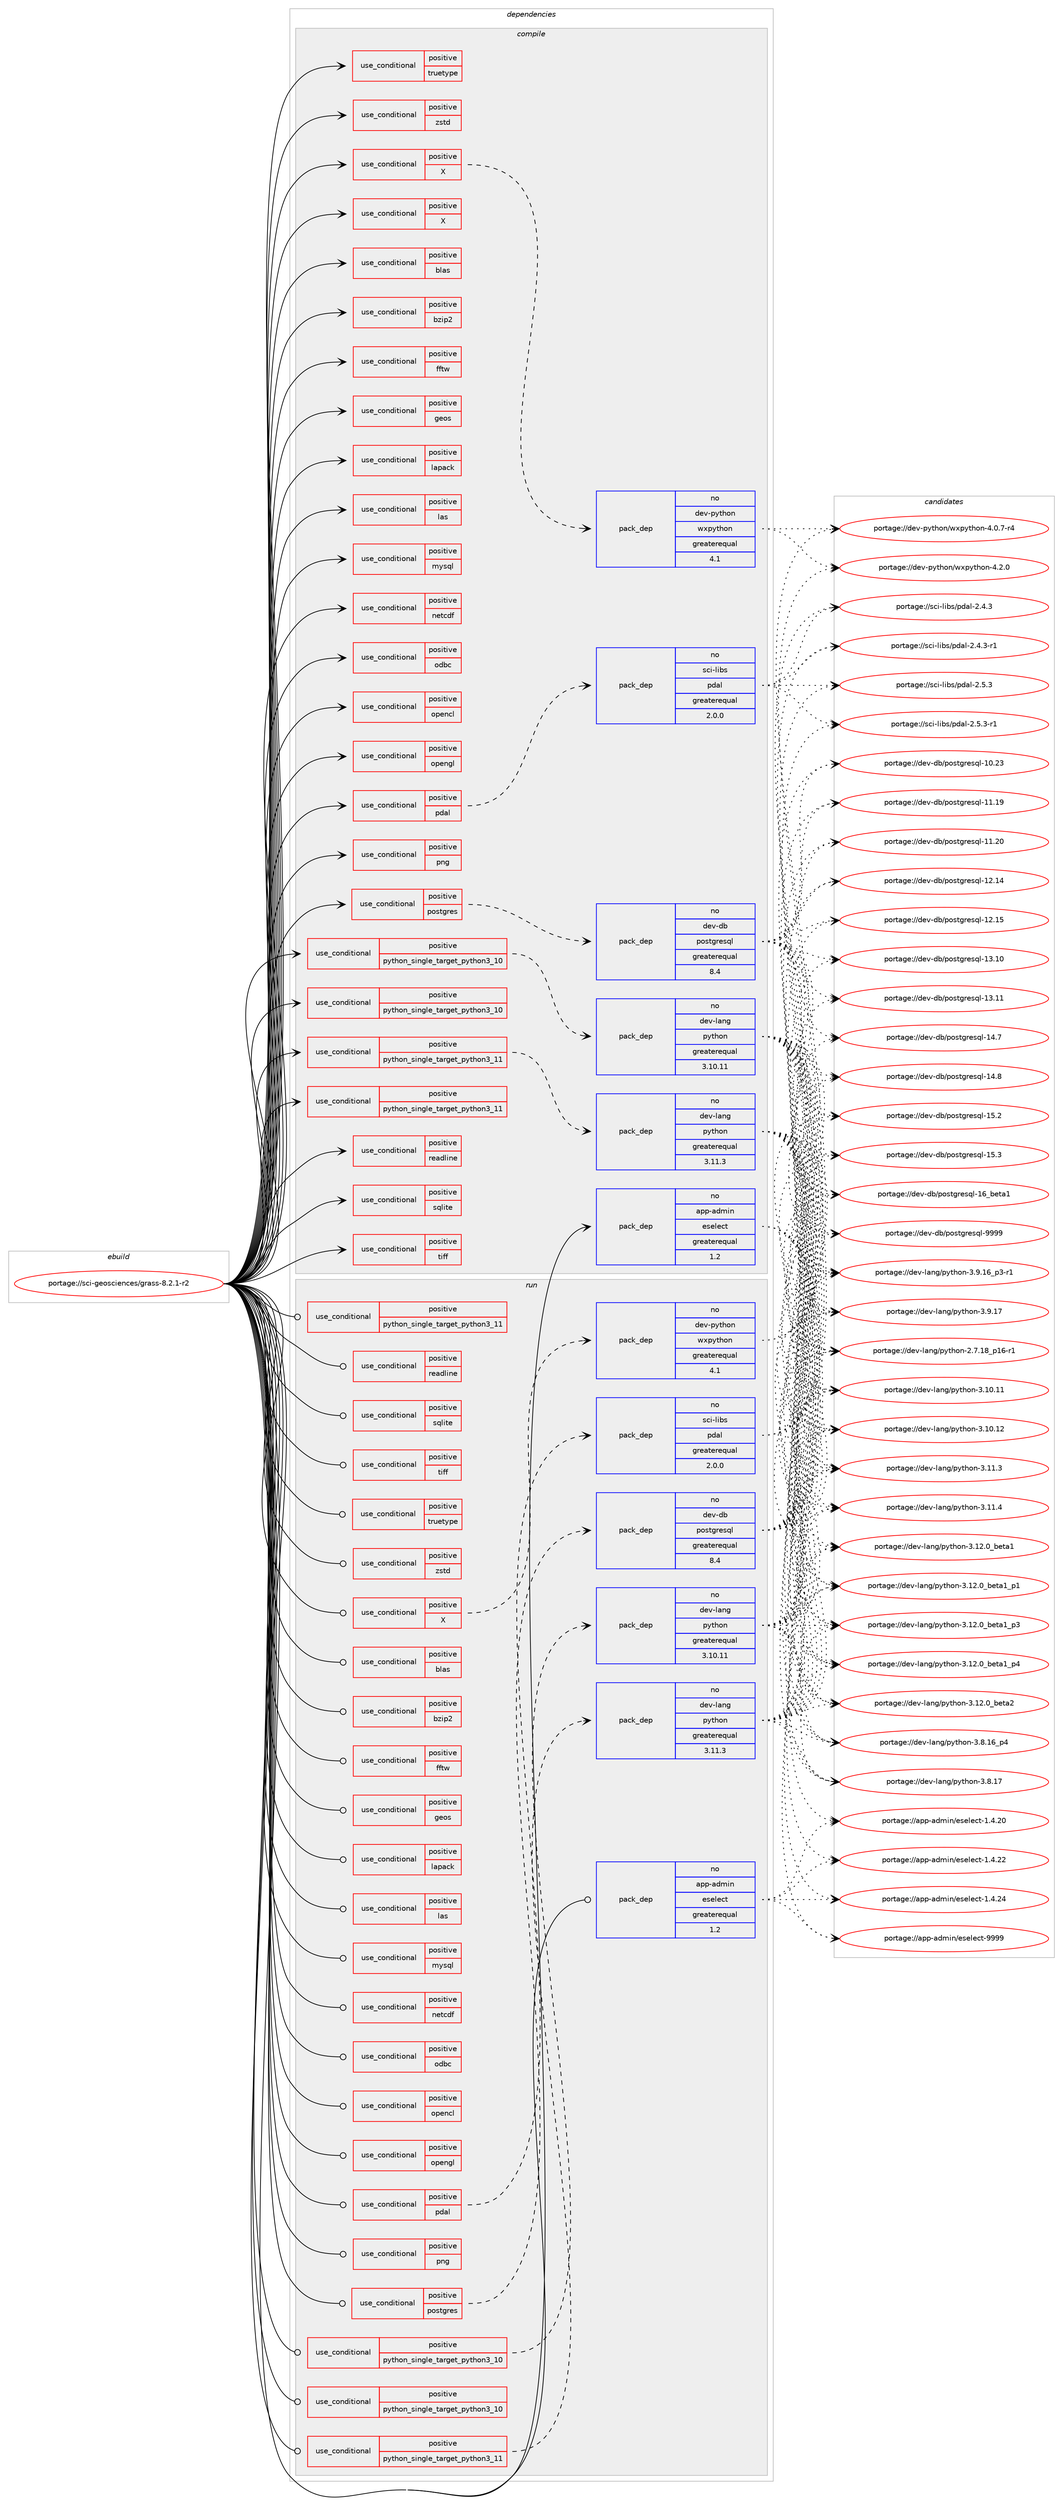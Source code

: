 digraph prolog {

# *************
# Graph options
# *************

newrank=true;
concentrate=true;
compound=true;
graph [rankdir=LR,fontname=Helvetica,fontsize=10,ranksep=1.5];#, ranksep=2.5, nodesep=0.2];
edge  [arrowhead=vee];
node  [fontname=Helvetica,fontsize=10];

# **********
# The ebuild
# **********

subgraph cluster_leftcol {
color=gray;
label=<<i>ebuild</i>>;
id [label="portage://sci-geosciences/grass-8.2.1-r2", color=red, width=4, href="../sci-geosciences/grass-8.2.1-r2.svg"];
}

# ****************
# The dependencies
# ****************

subgraph cluster_midcol {
color=gray;
label=<<i>dependencies</i>>;
subgraph cluster_compile {
fillcolor="#eeeeee";
style=filled;
label=<<i>compile</i>>;
subgraph cond590 {
dependency1123 [label=<<TABLE BORDER="0" CELLBORDER="1" CELLSPACING="0" CELLPADDING="4"><TR><TD ROWSPAN="3" CELLPADDING="10">use_conditional</TD></TR><TR><TD>positive</TD></TR><TR><TD>X</TD></TR></TABLE>>, shape=none, color=red];
subgraph pack514 {
dependency1124 [label=<<TABLE BORDER="0" CELLBORDER="1" CELLSPACING="0" CELLPADDING="4" WIDTH="220"><TR><TD ROWSPAN="6" CELLPADDING="30">pack_dep</TD></TR><TR><TD WIDTH="110">no</TD></TR><TR><TD>dev-python</TD></TR><TR><TD>wxpython</TD></TR><TR><TD>greaterequal</TD></TR><TR><TD>4.1</TD></TR></TABLE>>, shape=none, color=blue];
}
dependency1123:e -> dependency1124:w [weight=20,style="dashed",arrowhead="vee"];
# *** BEGIN UNKNOWN DEPENDENCY TYPE (TODO) ***
# dependency1123 -> package_dependency(portage://sci-geosciences/grass-8.2.1-r2,install,no,x11-libs,cairo,none,[,,],[],[use(enable(X),none)])
# *** END UNKNOWN DEPENDENCY TYPE (TODO) ***

# *** BEGIN UNKNOWN DEPENDENCY TYPE (TODO) ***
# dependency1123 -> package_dependency(portage://sci-geosciences/grass-8.2.1-r2,install,no,x11-libs,libICE,none,[,,],[],[])
# *** END UNKNOWN DEPENDENCY TYPE (TODO) ***

# *** BEGIN UNKNOWN DEPENDENCY TYPE (TODO) ***
# dependency1123 -> package_dependency(portage://sci-geosciences/grass-8.2.1-r2,install,no,x11-libs,libSM,none,[,,],[],[])
# *** END UNKNOWN DEPENDENCY TYPE (TODO) ***

# *** BEGIN UNKNOWN DEPENDENCY TYPE (TODO) ***
# dependency1123 -> package_dependency(portage://sci-geosciences/grass-8.2.1-r2,install,no,x11-libs,libX11,none,[,,],[],[])
# *** END UNKNOWN DEPENDENCY TYPE (TODO) ***

# *** BEGIN UNKNOWN DEPENDENCY TYPE (TODO) ***
# dependency1123 -> package_dependency(portage://sci-geosciences/grass-8.2.1-r2,install,no,x11-libs,libXext,none,[,,],[],[])
# *** END UNKNOWN DEPENDENCY TYPE (TODO) ***

# *** BEGIN UNKNOWN DEPENDENCY TYPE (TODO) ***
# dependency1123 -> package_dependency(portage://sci-geosciences/grass-8.2.1-r2,install,no,x11-libs,libXt,none,[,,],[],[])
# *** END UNKNOWN DEPENDENCY TYPE (TODO) ***

}
id:e -> dependency1123:w [weight=20,style="solid",arrowhead="vee"];
subgraph cond591 {
dependency1125 [label=<<TABLE BORDER="0" CELLBORDER="1" CELLSPACING="0" CELLPADDING="4"><TR><TD ROWSPAN="3" CELLPADDING="10">use_conditional</TD></TR><TR><TD>positive</TD></TR><TR><TD>X</TD></TR></TABLE>>, shape=none, color=red];
# *** BEGIN UNKNOWN DEPENDENCY TYPE (TODO) ***
# dependency1125 -> package_dependency(portage://sci-geosciences/grass-8.2.1-r2,install,no,x11-base,xorg-proto,none,[,,],[],[])
# *** END UNKNOWN DEPENDENCY TYPE (TODO) ***

}
id:e -> dependency1125:w [weight=20,style="solid",arrowhead="vee"];
subgraph cond592 {
dependency1126 [label=<<TABLE BORDER="0" CELLBORDER="1" CELLSPACING="0" CELLPADDING="4"><TR><TD ROWSPAN="3" CELLPADDING="10">use_conditional</TD></TR><TR><TD>positive</TD></TR><TR><TD>blas</TD></TR></TABLE>>, shape=none, color=red];
# *** BEGIN UNKNOWN DEPENDENCY TYPE (TODO) ***
# dependency1126 -> package_dependency(portage://sci-geosciences/grass-8.2.1-r2,install,no,virtual,cblas,none,[,,],[],[use(enable(eselect-ldso),positive)])
# *** END UNKNOWN DEPENDENCY TYPE (TODO) ***

# *** BEGIN UNKNOWN DEPENDENCY TYPE (TODO) ***
# dependency1126 -> package_dependency(portage://sci-geosciences/grass-8.2.1-r2,install,no,virtual,blas,none,[,,],[],[use(enable(eselect-ldso),positive)])
# *** END UNKNOWN DEPENDENCY TYPE (TODO) ***

}
id:e -> dependency1126:w [weight=20,style="solid",arrowhead="vee"];
subgraph cond593 {
dependency1127 [label=<<TABLE BORDER="0" CELLBORDER="1" CELLSPACING="0" CELLPADDING="4"><TR><TD ROWSPAN="3" CELLPADDING="10">use_conditional</TD></TR><TR><TD>positive</TD></TR><TR><TD>bzip2</TD></TR></TABLE>>, shape=none, color=red];
# *** BEGIN UNKNOWN DEPENDENCY TYPE (TODO) ***
# dependency1127 -> package_dependency(portage://sci-geosciences/grass-8.2.1-r2,install,no,app-arch,bzip2,none,[,,],any_same_slot,[])
# *** END UNKNOWN DEPENDENCY TYPE (TODO) ***

}
id:e -> dependency1127:w [weight=20,style="solid",arrowhead="vee"];
subgraph cond594 {
dependency1128 [label=<<TABLE BORDER="0" CELLBORDER="1" CELLSPACING="0" CELLPADDING="4"><TR><TD ROWSPAN="3" CELLPADDING="10">use_conditional</TD></TR><TR><TD>positive</TD></TR><TR><TD>fftw</TD></TR></TABLE>>, shape=none, color=red];
# *** BEGIN UNKNOWN DEPENDENCY TYPE (TODO) ***
# dependency1128 -> package_dependency(portage://sci-geosciences/grass-8.2.1-r2,install,no,sci-libs,fftw,none,[,,],[slot(3.0),equal],[])
# *** END UNKNOWN DEPENDENCY TYPE (TODO) ***

}
id:e -> dependency1128:w [weight=20,style="solid",arrowhead="vee"];
subgraph cond595 {
dependency1129 [label=<<TABLE BORDER="0" CELLBORDER="1" CELLSPACING="0" CELLPADDING="4"><TR><TD ROWSPAN="3" CELLPADDING="10">use_conditional</TD></TR><TR><TD>positive</TD></TR><TR><TD>geos</TD></TR></TABLE>>, shape=none, color=red];
# *** BEGIN UNKNOWN DEPENDENCY TYPE (TODO) ***
# dependency1129 -> package_dependency(portage://sci-geosciences/grass-8.2.1-r2,install,no,sci-libs,geos,none,[,,],any_same_slot,[])
# *** END UNKNOWN DEPENDENCY TYPE (TODO) ***

}
id:e -> dependency1129:w [weight=20,style="solid",arrowhead="vee"];
subgraph cond596 {
dependency1130 [label=<<TABLE BORDER="0" CELLBORDER="1" CELLSPACING="0" CELLPADDING="4"><TR><TD ROWSPAN="3" CELLPADDING="10">use_conditional</TD></TR><TR><TD>positive</TD></TR><TR><TD>lapack</TD></TR></TABLE>>, shape=none, color=red];
# *** BEGIN UNKNOWN DEPENDENCY TYPE (TODO) ***
# dependency1130 -> package_dependency(portage://sci-geosciences/grass-8.2.1-r2,install,no,virtual,lapack,none,[,,],[],[use(enable(eselect-ldso),positive)])
# *** END UNKNOWN DEPENDENCY TYPE (TODO) ***

}
id:e -> dependency1130:w [weight=20,style="solid",arrowhead="vee"];
subgraph cond597 {
dependency1131 [label=<<TABLE BORDER="0" CELLBORDER="1" CELLSPACING="0" CELLPADDING="4"><TR><TD ROWSPAN="3" CELLPADDING="10">use_conditional</TD></TR><TR><TD>positive</TD></TR><TR><TD>las</TD></TR></TABLE>>, shape=none, color=red];
# *** BEGIN UNKNOWN DEPENDENCY TYPE (TODO) ***
# dependency1131 -> package_dependency(portage://sci-geosciences/grass-8.2.1-r2,install,no,sci-geosciences,liblas,none,[,,],[],[])
# *** END UNKNOWN DEPENDENCY TYPE (TODO) ***

}
id:e -> dependency1131:w [weight=20,style="solid",arrowhead="vee"];
subgraph cond598 {
dependency1132 [label=<<TABLE BORDER="0" CELLBORDER="1" CELLSPACING="0" CELLPADDING="4"><TR><TD ROWSPAN="3" CELLPADDING="10">use_conditional</TD></TR><TR><TD>positive</TD></TR><TR><TD>mysql</TD></TR></TABLE>>, shape=none, color=red];
# *** BEGIN UNKNOWN DEPENDENCY TYPE (TODO) ***
# dependency1132 -> package_dependency(portage://sci-geosciences/grass-8.2.1-r2,install,no,dev-db,mysql-connector-c,none,[,,],any_same_slot,[])
# *** END UNKNOWN DEPENDENCY TYPE (TODO) ***

}
id:e -> dependency1132:w [weight=20,style="solid",arrowhead="vee"];
subgraph cond599 {
dependency1133 [label=<<TABLE BORDER="0" CELLBORDER="1" CELLSPACING="0" CELLPADDING="4"><TR><TD ROWSPAN="3" CELLPADDING="10">use_conditional</TD></TR><TR><TD>positive</TD></TR><TR><TD>netcdf</TD></TR></TABLE>>, shape=none, color=red];
# *** BEGIN UNKNOWN DEPENDENCY TYPE (TODO) ***
# dependency1133 -> package_dependency(portage://sci-geosciences/grass-8.2.1-r2,install,no,sci-libs,netcdf,none,[,,],any_same_slot,[])
# *** END UNKNOWN DEPENDENCY TYPE (TODO) ***

}
id:e -> dependency1133:w [weight=20,style="solid",arrowhead="vee"];
subgraph cond600 {
dependency1134 [label=<<TABLE BORDER="0" CELLBORDER="1" CELLSPACING="0" CELLPADDING="4"><TR><TD ROWSPAN="3" CELLPADDING="10">use_conditional</TD></TR><TR><TD>positive</TD></TR><TR><TD>odbc</TD></TR></TABLE>>, shape=none, color=red];
# *** BEGIN UNKNOWN DEPENDENCY TYPE (TODO) ***
# dependency1134 -> package_dependency(portage://sci-geosciences/grass-8.2.1-r2,install,no,dev-db,unixODBC,none,[,,],[],[])
# *** END UNKNOWN DEPENDENCY TYPE (TODO) ***

}
id:e -> dependency1134:w [weight=20,style="solid",arrowhead="vee"];
subgraph cond601 {
dependency1135 [label=<<TABLE BORDER="0" CELLBORDER="1" CELLSPACING="0" CELLPADDING="4"><TR><TD ROWSPAN="3" CELLPADDING="10">use_conditional</TD></TR><TR><TD>positive</TD></TR><TR><TD>opencl</TD></TR></TABLE>>, shape=none, color=red];
# *** BEGIN UNKNOWN DEPENDENCY TYPE (TODO) ***
# dependency1135 -> package_dependency(portage://sci-geosciences/grass-8.2.1-r2,install,no,virtual,opencl,none,[,,],[],[])
# *** END UNKNOWN DEPENDENCY TYPE (TODO) ***

}
id:e -> dependency1135:w [weight=20,style="solid",arrowhead="vee"];
subgraph cond602 {
dependency1136 [label=<<TABLE BORDER="0" CELLBORDER="1" CELLSPACING="0" CELLPADDING="4"><TR><TD ROWSPAN="3" CELLPADDING="10">use_conditional</TD></TR><TR><TD>positive</TD></TR><TR><TD>opengl</TD></TR></TABLE>>, shape=none, color=red];
# *** BEGIN UNKNOWN DEPENDENCY TYPE (TODO) ***
# dependency1136 -> package_dependency(portage://sci-geosciences/grass-8.2.1-r2,install,no,virtual,opengl,none,[,,],[],[])
# *** END UNKNOWN DEPENDENCY TYPE (TODO) ***

}
id:e -> dependency1136:w [weight=20,style="solid",arrowhead="vee"];
subgraph cond603 {
dependency1137 [label=<<TABLE BORDER="0" CELLBORDER="1" CELLSPACING="0" CELLPADDING="4"><TR><TD ROWSPAN="3" CELLPADDING="10">use_conditional</TD></TR><TR><TD>positive</TD></TR><TR><TD>pdal</TD></TR></TABLE>>, shape=none, color=red];
subgraph pack515 {
dependency1138 [label=<<TABLE BORDER="0" CELLBORDER="1" CELLSPACING="0" CELLPADDING="4" WIDTH="220"><TR><TD ROWSPAN="6" CELLPADDING="30">pack_dep</TD></TR><TR><TD WIDTH="110">no</TD></TR><TR><TD>sci-libs</TD></TR><TR><TD>pdal</TD></TR><TR><TD>greaterequal</TD></TR><TR><TD>2.0.0</TD></TR></TABLE>>, shape=none, color=blue];
}
dependency1137:e -> dependency1138:w [weight=20,style="dashed",arrowhead="vee"];
}
id:e -> dependency1137:w [weight=20,style="solid",arrowhead="vee"];
subgraph cond604 {
dependency1139 [label=<<TABLE BORDER="0" CELLBORDER="1" CELLSPACING="0" CELLPADDING="4"><TR><TD ROWSPAN="3" CELLPADDING="10">use_conditional</TD></TR><TR><TD>positive</TD></TR><TR><TD>png</TD></TR></TABLE>>, shape=none, color=red];
# *** BEGIN UNKNOWN DEPENDENCY TYPE (TODO) ***
# dependency1139 -> package_dependency(portage://sci-geosciences/grass-8.2.1-r2,install,no,media-libs,libpng,none,[,,],any_same_slot,[])
# *** END UNKNOWN DEPENDENCY TYPE (TODO) ***

}
id:e -> dependency1139:w [weight=20,style="solid",arrowhead="vee"];
subgraph cond605 {
dependency1140 [label=<<TABLE BORDER="0" CELLBORDER="1" CELLSPACING="0" CELLPADDING="4"><TR><TD ROWSPAN="3" CELLPADDING="10">use_conditional</TD></TR><TR><TD>positive</TD></TR><TR><TD>postgres</TD></TR></TABLE>>, shape=none, color=red];
subgraph pack516 {
dependency1141 [label=<<TABLE BORDER="0" CELLBORDER="1" CELLSPACING="0" CELLPADDING="4" WIDTH="220"><TR><TD ROWSPAN="6" CELLPADDING="30">pack_dep</TD></TR><TR><TD WIDTH="110">no</TD></TR><TR><TD>dev-db</TD></TR><TR><TD>postgresql</TD></TR><TR><TD>greaterequal</TD></TR><TR><TD>8.4</TD></TR></TABLE>>, shape=none, color=blue];
}
dependency1140:e -> dependency1141:w [weight=20,style="dashed",arrowhead="vee"];
}
id:e -> dependency1140:w [weight=20,style="solid",arrowhead="vee"];
subgraph cond606 {
dependency1142 [label=<<TABLE BORDER="0" CELLBORDER="1" CELLSPACING="0" CELLPADDING="4"><TR><TD ROWSPAN="3" CELLPADDING="10">use_conditional</TD></TR><TR><TD>positive</TD></TR><TR><TD>python_single_target_python3_10</TD></TR></TABLE>>, shape=none, color=red];
subgraph pack517 {
dependency1143 [label=<<TABLE BORDER="0" CELLBORDER="1" CELLSPACING="0" CELLPADDING="4" WIDTH="220"><TR><TD ROWSPAN="6" CELLPADDING="30">pack_dep</TD></TR><TR><TD WIDTH="110">no</TD></TR><TR><TD>dev-lang</TD></TR><TR><TD>python</TD></TR><TR><TD>greaterequal</TD></TR><TR><TD>3.10.11</TD></TR></TABLE>>, shape=none, color=blue];
}
dependency1142:e -> dependency1143:w [weight=20,style="dashed",arrowhead="vee"];
}
id:e -> dependency1142:w [weight=20,style="solid",arrowhead="vee"];
subgraph cond607 {
dependency1144 [label=<<TABLE BORDER="0" CELLBORDER="1" CELLSPACING="0" CELLPADDING="4"><TR><TD ROWSPAN="3" CELLPADDING="10">use_conditional</TD></TR><TR><TD>positive</TD></TR><TR><TD>python_single_target_python3_10</TD></TR></TABLE>>, shape=none, color=red];
# *** BEGIN UNKNOWN DEPENDENCY TYPE (TODO) ***
# dependency1144 -> package_dependency(portage://sci-geosciences/grass-8.2.1-r2,install,no,dev-python,numpy,none,[,,],[],[use(enable(python_targets_python3_10),negative)])
# *** END UNKNOWN DEPENDENCY TYPE (TODO) ***

# *** BEGIN UNKNOWN DEPENDENCY TYPE (TODO) ***
# dependency1144 -> package_dependency(portage://sci-geosciences/grass-8.2.1-r2,install,no,dev-python,six,none,[,,],[],[use(enable(python_targets_python3_10),negative)])
# *** END UNKNOWN DEPENDENCY TYPE (TODO) ***

}
id:e -> dependency1144:w [weight=20,style="solid",arrowhead="vee"];
subgraph cond608 {
dependency1145 [label=<<TABLE BORDER="0" CELLBORDER="1" CELLSPACING="0" CELLPADDING="4"><TR><TD ROWSPAN="3" CELLPADDING="10">use_conditional</TD></TR><TR><TD>positive</TD></TR><TR><TD>python_single_target_python3_11</TD></TR></TABLE>>, shape=none, color=red];
subgraph pack518 {
dependency1146 [label=<<TABLE BORDER="0" CELLBORDER="1" CELLSPACING="0" CELLPADDING="4" WIDTH="220"><TR><TD ROWSPAN="6" CELLPADDING="30">pack_dep</TD></TR><TR><TD WIDTH="110">no</TD></TR><TR><TD>dev-lang</TD></TR><TR><TD>python</TD></TR><TR><TD>greaterequal</TD></TR><TR><TD>3.11.3</TD></TR></TABLE>>, shape=none, color=blue];
}
dependency1145:e -> dependency1146:w [weight=20,style="dashed",arrowhead="vee"];
}
id:e -> dependency1145:w [weight=20,style="solid",arrowhead="vee"];
subgraph cond609 {
dependency1147 [label=<<TABLE BORDER="0" CELLBORDER="1" CELLSPACING="0" CELLPADDING="4"><TR><TD ROWSPAN="3" CELLPADDING="10">use_conditional</TD></TR><TR><TD>positive</TD></TR><TR><TD>python_single_target_python3_11</TD></TR></TABLE>>, shape=none, color=red];
# *** BEGIN UNKNOWN DEPENDENCY TYPE (TODO) ***
# dependency1147 -> package_dependency(portage://sci-geosciences/grass-8.2.1-r2,install,no,dev-python,numpy,none,[,,],[],[use(enable(python_targets_python3_11),negative)])
# *** END UNKNOWN DEPENDENCY TYPE (TODO) ***

# *** BEGIN UNKNOWN DEPENDENCY TYPE (TODO) ***
# dependency1147 -> package_dependency(portage://sci-geosciences/grass-8.2.1-r2,install,no,dev-python,six,none,[,,],[],[use(enable(python_targets_python3_11),negative)])
# *** END UNKNOWN DEPENDENCY TYPE (TODO) ***

}
id:e -> dependency1147:w [weight=20,style="solid",arrowhead="vee"];
subgraph cond610 {
dependency1148 [label=<<TABLE BORDER="0" CELLBORDER="1" CELLSPACING="0" CELLPADDING="4"><TR><TD ROWSPAN="3" CELLPADDING="10">use_conditional</TD></TR><TR><TD>positive</TD></TR><TR><TD>readline</TD></TR></TABLE>>, shape=none, color=red];
# *** BEGIN UNKNOWN DEPENDENCY TYPE (TODO) ***
# dependency1148 -> package_dependency(portage://sci-geosciences/grass-8.2.1-r2,install,no,sys-libs,readline,none,[,,],any_same_slot,[])
# *** END UNKNOWN DEPENDENCY TYPE (TODO) ***

}
id:e -> dependency1148:w [weight=20,style="solid",arrowhead="vee"];
subgraph cond611 {
dependency1149 [label=<<TABLE BORDER="0" CELLBORDER="1" CELLSPACING="0" CELLPADDING="4"><TR><TD ROWSPAN="3" CELLPADDING="10">use_conditional</TD></TR><TR><TD>positive</TD></TR><TR><TD>sqlite</TD></TR></TABLE>>, shape=none, color=red];
# *** BEGIN UNKNOWN DEPENDENCY TYPE (TODO) ***
# dependency1149 -> package_dependency(portage://sci-geosciences/grass-8.2.1-r2,install,no,dev-db,sqlite,none,[,,],[slot(3)],[])
# *** END UNKNOWN DEPENDENCY TYPE (TODO) ***

}
id:e -> dependency1149:w [weight=20,style="solid",arrowhead="vee"];
subgraph cond612 {
dependency1150 [label=<<TABLE BORDER="0" CELLBORDER="1" CELLSPACING="0" CELLPADDING="4"><TR><TD ROWSPAN="3" CELLPADDING="10">use_conditional</TD></TR><TR><TD>positive</TD></TR><TR><TD>tiff</TD></TR></TABLE>>, shape=none, color=red];
# *** BEGIN UNKNOWN DEPENDENCY TYPE (TODO) ***
# dependency1150 -> package_dependency(portage://sci-geosciences/grass-8.2.1-r2,install,no,media-libs,tiff,none,[,,],any_same_slot,[])
# *** END UNKNOWN DEPENDENCY TYPE (TODO) ***

}
id:e -> dependency1150:w [weight=20,style="solid",arrowhead="vee"];
subgraph cond613 {
dependency1151 [label=<<TABLE BORDER="0" CELLBORDER="1" CELLSPACING="0" CELLPADDING="4"><TR><TD ROWSPAN="3" CELLPADDING="10">use_conditional</TD></TR><TR><TD>positive</TD></TR><TR><TD>truetype</TD></TR></TABLE>>, shape=none, color=red];
# *** BEGIN UNKNOWN DEPENDENCY TYPE (TODO) ***
# dependency1151 -> package_dependency(portage://sci-geosciences/grass-8.2.1-r2,install,no,media-libs,freetype,none,[,,],[slot(2)],[])
# *** END UNKNOWN DEPENDENCY TYPE (TODO) ***

}
id:e -> dependency1151:w [weight=20,style="solid",arrowhead="vee"];
subgraph cond614 {
dependency1152 [label=<<TABLE BORDER="0" CELLBORDER="1" CELLSPACING="0" CELLPADDING="4"><TR><TD ROWSPAN="3" CELLPADDING="10">use_conditional</TD></TR><TR><TD>positive</TD></TR><TR><TD>zstd</TD></TR></TABLE>>, shape=none, color=red];
# *** BEGIN UNKNOWN DEPENDENCY TYPE (TODO) ***
# dependency1152 -> package_dependency(portage://sci-geosciences/grass-8.2.1-r2,install,no,app-arch,zstd,none,[,,],any_same_slot,[])
# *** END UNKNOWN DEPENDENCY TYPE (TODO) ***

}
id:e -> dependency1152:w [weight=20,style="solid",arrowhead="vee"];
subgraph pack519 {
dependency1153 [label=<<TABLE BORDER="0" CELLBORDER="1" CELLSPACING="0" CELLPADDING="4" WIDTH="220"><TR><TD ROWSPAN="6" CELLPADDING="30">pack_dep</TD></TR><TR><TD WIDTH="110">no</TD></TR><TR><TD>app-admin</TD></TR><TR><TD>eselect</TD></TR><TR><TD>greaterequal</TD></TR><TR><TD>1.2</TD></TR></TABLE>>, shape=none, color=blue];
}
id:e -> dependency1153:w [weight=20,style="solid",arrowhead="vee"];
# *** BEGIN UNKNOWN DEPENDENCY TYPE (TODO) ***
# id -> package_dependency(portage://sci-geosciences/grass-8.2.1-r2,install,no,media-libs,glu,none,[,,],[],[])
# *** END UNKNOWN DEPENDENCY TYPE (TODO) ***

# *** BEGIN UNKNOWN DEPENDENCY TYPE (TODO) ***
# id -> package_dependency(portage://sci-geosciences/grass-8.2.1-r2,install,no,media-libs,libglvnd,none,[,,],[],[])
# *** END UNKNOWN DEPENDENCY TYPE (TODO) ***

# *** BEGIN UNKNOWN DEPENDENCY TYPE (TODO) ***
# id -> package_dependency(portage://sci-geosciences/grass-8.2.1-r2,install,no,sci-libs,gdal,none,[,,],any_same_slot,[])
# *** END UNKNOWN DEPENDENCY TYPE (TODO) ***

# *** BEGIN UNKNOWN DEPENDENCY TYPE (TODO) ***
# id -> package_dependency(portage://sci-geosciences/grass-8.2.1-r2,install,no,sci-libs,proj,none,[,,],any_same_slot,[])
# *** END UNKNOWN DEPENDENCY TYPE (TODO) ***

# *** BEGIN UNKNOWN DEPENDENCY TYPE (TODO) ***
# id -> package_dependency(portage://sci-geosciences/grass-8.2.1-r2,install,no,sys-libs,gdbm,none,[,,],any_same_slot,[])
# *** END UNKNOWN DEPENDENCY TYPE (TODO) ***

# *** BEGIN UNKNOWN DEPENDENCY TYPE (TODO) ***
# id -> package_dependency(portage://sci-geosciences/grass-8.2.1-r2,install,no,sys-libs,ncurses,none,[,,],any_same_slot,[])
# *** END UNKNOWN DEPENDENCY TYPE (TODO) ***

# *** BEGIN UNKNOWN DEPENDENCY TYPE (TODO) ***
# id -> package_dependency(portage://sci-geosciences/grass-8.2.1-r2,install,no,sys-libs,zlib,none,[,,],[],[])
# *** END UNKNOWN DEPENDENCY TYPE (TODO) ***

}
subgraph cluster_compileandrun {
fillcolor="#eeeeee";
style=filled;
label=<<i>compile and run</i>>;
}
subgraph cluster_run {
fillcolor="#eeeeee";
style=filled;
label=<<i>run</i>>;
subgraph cond615 {
dependency1154 [label=<<TABLE BORDER="0" CELLBORDER="1" CELLSPACING="0" CELLPADDING="4"><TR><TD ROWSPAN="3" CELLPADDING="10">use_conditional</TD></TR><TR><TD>positive</TD></TR><TR><TD>X</TD></TR></TABLE>>, shape=none, color=red];
subgraph pack520 {
dependency1155 [label=<<TABLE BORDER="0" CELLBORDER="1" CELLSPACING="0" CELLPADDING="4" WIDTH="220"><TR><TD ROWSPAN="6" CELLPADDING="30">pack_dep</TD></TR><TR><TD WIDTH="110">no</TD></TR><TR><TD>dev-python</TD></TR><TR><TD>wxpython</TD></TR><TR><TD>greaterequal</TD></TR><TR><TD>4.1</TD></TR></TABLE>>, shape=none, color=blue];
}
dependency1154:e -> dependency1155:w [weight=20,style="dashed",arrowhead="vee"];
# *** BEGIN UNKNOWN DEPENDENCY TYPE (TODO) ***
# dependency1154 -> package_dependency(portage://sci-geosciences/grass-8.2.1-r2,run,no,x11-libs,cairo,none,[,,],[],[use(enable(X),none)])
# *** END UNKNOWN DEPENDENCY TYPE (TODO) ***

# *** BEGIN UNKNOWN DEPENDENCY TYPE (TODO) ***
# dependency1154 -> package_dependency(portage://sci-geosciences/grass-8.2.1-r2,run,no,x11-libs,libICE,none,[,,],[],[])
# *** END UNKNOWN DEPENDENCY TYPE (TODO) ***

# *** BEGIN UNKNOWN DEPENDENCY TYPE (TODO) ***
# dependency1154 -> package_dependency(portage://sci-geosciences/grass-8.2.1-r2,run,no,x11-libs,libSM,none,[,,],[],[])
# *** END UNKNOWN DEPENDENCY TYPE (TODO) ***

# *** BEGIN UNKNOWN DEPENDENCY TYPE (TODO) ***
# dependency1154 -> package_dependency(portage://sci-geosciences/grass-8.2.1-r2,run,no,x11-libs,libX11,none,[,,],[],[])
# *** END UNKNOWN DEPENDENCY TYPE (TODO) ***

# *** BEGIN UNKNOWN DEPENDENCY TYPE (TODO) ***
# dependency1154 -> package_dependency(portage://sci-geosciences/grass-8.2.1-r2,run,no,x11-libs,libXext,none,[,,],[],[])
# *** END UNKNOWN DEPENDENCY TYPE (TODO) ***

# *** BEGIN UNKNOWN DEPENDENCY TYPE (TODO) ***
# dependency1154 -> package_dependency(portage://sci-geosciences/grass-8.2.1-r2,run,no,x11-libs,libXt,none,[,,],[],[])
# *** END UNKNOWN DEPENDENCY TYPE (TODO) ***

}
id:e -> dependency1154:w [weight=20,style="solid",arrowhead="odot"];
subgraph cond616 {
dependency1156 [label=<<TABLE BORDER="0" CELLBORDER="1" CELLSPACING="0" CELLPADDING="4"><TR><TD ROWSPAN="3" CELLPADDING="10">use_conditional</TD></TR><TR><TD>positive</TD></TR><TR><TD>blas</TD></TR></TABLE>>, shape=none, color=red];
# *** BEGIN UNKNOWN DEPENDENCY TYPE (TODO) ***
# dependency1156 -> package_dependency(portage://sci-geosciences/grass-8.2.1-r2,run,no,virtual,cblas,none,[,,],[],[use(enable(eselect-ldso),positive)])
# *** END UNKNOWN DEPENDENCY TYPE (TODO) ***

# *** BEGIN UNKNOWN DEPENDENCY TYPE (TODO) ***
# dependency1156 -> package_dependency(portage://sci-geosciences/grass-8.2.1-r2,run,no,virtual,blas,none,[,,],[],[use(enable(eselect-ldso),positive)])
# *** END UNKNOWN DEPENDENCY TYPE (TODO) ***

}
id:e -> dependency1156:w [weight=20,style="solid",arrowhead="odot"];
subgraph cond617 {
dependency1157 [label=<<TABLE BORDER="0" CELLBORDER="1" CELLSPACING="0" CELLPADDING="4"><TR><TD ROWSPAN="3" CELLPADDING="10">use_conditional</TD></TR><TR><TD>positive</TD></TR><TR><TD>bzip2</TD></TR></TABLE>>, shape=none, color=red];
# *** BEGIN UNKNOWN DEPENDENCY TYPE (TODO) ***
# dependency1157 -> package_dependency(portage://sci-geosciences/grass-8.2.1-r2,run,no,app-arch,bzip2,none,[,,],any_same_slot,[])
# *** END UNKNOWN DEPENDENCY TYPE (TODO) ***

}
id:e -> dependency1157:w [weight=20,style="solid",arrowhead="odot"];
subgraph cond618 {
dependency1158 [label=<<TABLE BORDER="0" CELLBORDER="1" CELLSPACING="0" CELLPADDING="4"><TR><TD ROWSPAN="3" CELLPADDING="10">use_conditional</TD></TR><TR><TD>positive</TD></TR><TR><TD>fftw</TD></TR></TABLE>>, shape=none, color=red];
# *** BEGIN UNKNOWN DEPENDENCY TYPE (TODO) ***
# dependency1158 -> package_dependency(portage://sci-geosciences/grass-8.2.1-r2,run,no,sci-libs,fftw,none,[,,],[slot(3.0),equal],[])
# *** END UNKNOWN DEPENDENCY TYPE (TODO) ***

}
id:e -> dependency1158:w [weight=20,style="solid",arrowhead="odot"];
subgraph cond619 {
dependency1159 [label=<<TABLE BORDER="0" CELLBORDER="1" CELLSPACING="0" CELLPADDING="4"><TR><TD ROWSPAN="3" CELLPADDING="10">use_conditional</TD></TR><TR><TD>positive</TD></TR><TR><TD>geos</TD></TR></TABLE>>, shape=none, color=red];
# *** BEGIN UNKNOWN DEPENDENCY TYPE (TODO) ***
# dependency1159 -> package_dependency(portage://sci-geosciences/grass-8.2.1-r2,run,no,sci-libs,geos,none,[,,],any_same_slot,[])
# *** END UNKNOWN DEPENDENCY TYPE (TODO) ***

}
id:e -> dependency1159:w [weight=20,style="solid",arrowhead="odot"];
subgraph cond620 {
dependency1160 [label=<<TABLE BORDER="0" CELLBORDER="1" CELLSPACING="0" CELLPADDING="4"><TR><TD ROWSPAN="3" CELLPADDING="10">use_conditional</TD></TR><TR><TD>positive</TD></TR><TR><TD>lapack</TD></TR></TABLE>>, shape=none, color=red];
# *** BEGIN UNKNOWN DEPENDENCY TYPE (TODO) ***
# dependency1160 -> package_dependency(portage://sci-geosciences/grass-8.2.1-r2,run,no,virtual,lapack,none,[,,],[],[use(enable(eselect-ldso),positive)])
# *** END UNKNOWN DEPENDENCY TYPE (TODO) ***

}
id:e -> dependency1160:w [weight=20,style="solid",arrowhead="odot"];
subgraph cond621 {
dependency1161 [label=<<TABLE BORDER="0" CELLBORDER="1" CELLSPACING="0" CELLPADDING="4"><TR><TD ROWSPAN="3" CELLPADDING="10">use_conditional</TD></TR><TR><TD>positive</TD></TR><TR><TD>las</TD></TR></TABLE>>, shape=none, color=red];
# *** BEGIN UNKNOWN DEPENDENCY TYPE (TODO) ***
# dependency1161 -> package_dependency(portage://sci-geosciences/grass-8.2.1-r2,run,no,sci-geosciences,liblas,none,[,,],[],[])
# *** END UNKNOWN DEPENDENCY TYPE (TODO) ***

}
id:e -> dependency1161:w [weight=20,style="solid",arrowhead="odot"];
subgraph cond622 {
dependency1162 [label=<<TABLE BORDER="0" CELLBORDER="1" CELLSPACING="0" CELLPADDING="4"><TR><TD ROWSPAN="3" CELLPADDING="10">use_conditional</TD></TR><TR><TD>positive</TD></TR><TR><TD>mysql</TD></TR></TABLE>>, shape=none, color=red];
# *** BEGIN UNKNOWN DEPENDENCY TYPE (TODO) ***
# dependency1162 -> package_dependency(portage://sci-geosciences/grass-8.2.1-r2,run,no,dev-db,mysql-connector-c,none,[,,],any_same_slot,[])
# *** END UNKNOWN DEPENDENCY TYPE (TODO) ***

}
id:e -> dependency1162:w [weight=20,style="solid",arrowhead="odot"];
subgraph cond623 {
dependency1163 [label=<<TABLE BORDER="0" CELLBORDER="1" CELLSPACING="0" CELLPADDING="4"><TR><TD ROWSPAN="3" CELLPADDING="10">use_conditional</TD></TR><TR><TD>positive</TD></TR><TR><TD>netcdf</TD></TR></TABLE>>, shape=none, color=red];
# *** BEGIN UNKNOWN DEPENDENCY TYPE (TODO) ***
# dependency1163 -> package_dependency(portage://sci-geosciences/grass-8.2.1-r2,run,no,sci-libs,netcdf,none,[,,],any_same_slot,[])
# *** END UNKNOWN DEPENDENCY TYPE (TODO) ***

}
id:e -> dependency1163:w [weight=20,style="solid",arrowhead="odot"];
subgraph cond624 {
dependency1164 [label=<<TABLE BORDER="0" CELLBORDER="1" CELLSPACING="0" CELLPADDING="4"><TR><TD ROWSPAN="3" CELLPADDING="10">use_conditional</TD></TR><TR><TD>positive</TD></TR><TR><TD>odbc</TD></TR></TABLE>>, shape=none, color=red];
# *** BEGIN UNKNOWN DEPENDENCY TYPE (TODO) ***
# dependency1164 -> package_dependency(portage://sci-geosciences/grass-8.2.1-r2,run,no,dev-db,unixODBC,none,[,,],[],[])
# *** END UNKNOWN DEPENDENCY TYPE (TODO) ***

}
id:e -> dependency1164:w [weight=20,style="solid",arrowhead="odot"];
subgraph cond625 {
dependency1165 [label=<<TABLE BORDER="0" CELLBORDER="1" CELLSPACING="0" CELLPADDING="4"><TR><TD ROWSPAN="3" CELLPADDING="10">use_conditional</TD></TR><TR><TD>positive</TD></TR><TR><TD>opencl</TD></TR></TABLE>>, shape=none, color=red];
# *** BEGIN UNKNOWN DEPENDENCY TYPE (TODO) ***
# dependency1165 -> package_dependency(portage://sci-geosciences/grass-8.2.1-r2,run,no,virtual,opencl,none,[,,],[],[])
# *** END UNKNOWN DEPENDENCY TYPE (TODO) ***

}
id:e -> dependency1165:w [weight=20,style="solid",arrowhead="odot"];
subgraph cond626 {
dependency1166 [label=<<TABLE BORDER="0" CELLBORDER="1" CELLSPACING="0" CELLPADDING="4"><TR><TD ROWSPAN="3" CELLPADDING="10">use_conditional</TD></TR><TR><TD>positive</TD></TR><TR><TD>opengl</TD></TR></TABLE>>, shape=none, color=red];
# *** BEGIN UNKNOWN DEPENDENCY TYPE (TODO) ***
# dependency1166 -> package_dependency(portage://sci-geosciences/grass-8.2.1-r2,run,no,virtual,opengl,none,[,,],[],[])
# *** END UNKNOWN DEPENDENCY TYPE (TODO) ***

}
id:e -> dependency1166:w [weight=20,style="solid",arrowhead="odot"];
subgraph cond627 {
dependency1167 [label=<<TABLE BORDER="0" CELLBORDER="1" CELLSPACING="0" CELLPADDING="4"><TR><TD ROWSPAN="3" CELLPADDING="10">use_conditional</TD></TR><TR><TD>positive</TD></TR><TR><TD>pdal</TD></TR></TABLE>>, shape=none, color=red];
subgraph pack521 {
dependency1168 [label=<<TABLE BORDER="0" CELLBORDER="1" CELLSPACING="0" CELLPADDING="4" WIDTH="220"><TR><TD ROWSPAN="6" CELLPADDING="30">pack_dep</TD></TR><TR><TD WIDTH="110">no</TD></TR><TR><TD>sci-libs</TD></TR><TR><TD>pdal</TD></TR><TR><TD>greaterequal</TD></TR><TR><TD>2.0.0</TD></TR></TABLE>>, shape=none, color=blue];
}
dependency1167:e -> dependency1168:w [weight=20,style="dashed",arrowhead="vee"];
}
id:e -> dependency1167:w [weight=20,style="solid",arrowhead="odot"];
subgraph cond628 {
dependency1169 [label=<<TABLE BORDER="0" CELLBORDER="1" CELLSPACING="0" CELLPADDING="4"><TR><TD ROWSPAN="3" CELLPADDING="10">use_conditional</TD></TR><TR><TD>positive</TD></TR><TR><TD>png</TD></TR></TABLE>>, shape=none, color=red];
# *** BEGIN UNKNOWN DEPENDENCY TYPE (TODO) ***
# dependency1169 -> package_dependency(portage://sci-geosciences/grass-8.2.1-r2,run,no,media-libs,libpng,none,[,,],any_same_slot,[])
# *** END UNKNOWN DEPENDENCY TYPE (TODO) ***

}
id:e -> dependency1169:w [weight=20,style="solid",arrowhead="odot"];
subgraph cond629 {
dependency1170 [label=<<TABLE BORDER="0" CELLBORDER="1" CELLSPACING="0" CELLPADDING="4"><TR><TD ROWSPAN="3" CELLPADDING="10">use_conditional</TD></TR><TR><TD>positive</TD></TR><TR><TD>postgres</TD></TR></TABLE>>, shape=none, color=red];
subgraph pack522 {
dependency1171 [label=<<TABLE BORDER="0" CELLBORDER="1" CELLSPACING="0" CELLPADDING="4" WIDTH="220"><TR><TD ROWSPAN="6" CELLPADDING="30">pack_dep</TD></TR><TR><TD WIDTH="110">no</TD></TR><TR><TD>dev-db</TD></TR><TR><TD>postgresql</TD></TR><TR><TD>greaterequal</TD></TR><TR><TD>8.4</TD></TR></TABLE>>, shape=none, color=blue];
}
dependency1170:e -> dependency1171:w [weight=20,style="dashed",arrowhead="vee"];
}
id:e -> dependency1170:w [weight=20,style="solid",arrowhead="odot"];
subgraph cond630 {
dependency1172 [label=<<TABLE BORDER="0" CELLBORDER="1" CELLSPACING="0" CELLPADDING="4"><TR><TD ROWSPAN="3" CELLPADDING="10">use_conditional</TD></TR><TR><TD>positive</TD></TR><TR><TD>python_single_target_python3_10</TD></TR></TABLE>>, shape=none, color=red];
subgraph pack523 {
dependency1173 [label=<<TABLE BORDER="0" CELLBORDER="1" CELLSPACING="0" CELLPADDING="4" WIDTH="220"><TR><TD ROWSPAN="6" CELLPADDING="30">pack_dep</TD></TR><TR><TD WIDTH="110">no</TD></TR><TR><TD>dev-lang</TD></TR><TR><TD>python</TD></TR><TR><TD>greaterequal</TD></TR><TR><TD>3.10.11</TD></TR></TABLE>>, shape=none, color=blue];
}
dependency1172:e -> dependency1173:w [weight=20,style="dashed",arrowhead="vee"];
}
id:e -> dependency1172:w [weight=20,style="solid",arrowhead="odot"];
subgraph cond631 {
dependency1174 [label=<<TABLE BORDER="0" CELLBORDER="1" CELLSPACING="0" CELLPADDING="4"><TR><TD ROWSPAN="3" CELLPADDING="10">use_conditional</TD></TR><TR><TD>positive</TD></TR><TR><TD>python_single_target_python3_10</TD></TR></TABLE>>, shape=none, color=red];
# *** BEGIN UNKNOWN DEPENDENCY TYPE (TODO) ***
# dependency1174 -> package_dependency(portage://sci-geosciences/grass-8.2.1-r2,run,no,dev-python,numpy,none,[,,],[],[use(enable(python_targets_python3_10),negative)])
# *** END UNKNOWN DEPENDENCY TYPE (TODO) ***

# *** BEGIN UNKNOWN DEPENDENCY TYPE (TODO) ***
# dependency1174 -> package_dependency(portage://sci-geosciences/grass-8.2.1-r2,run,no,dev-python,six,none,[,,],[],[use(enable(python_targets_python3_10),negative)])
# *** END UNKNOWN DEPENDENCY TYPE (TODO) ***

}
id:e -> dependency1174:w [weight=20,style="solid",arrowhead="odot"];
subgraph cond632 {
dependency1175 [label=<<TABLE BORDER="0" CELLBORDER="1" CELLSPACING="0" CELLPADDING="4"><TR><TD ROWSPAN="3" CELLPADDING="10">use_conditional</TD></TR><TR><TD>positive</TD></TR><TR><TD>python_single_target_python3_11</TD></TR></TABLE>>, shape=none, color=red];
subgraph pack524 {
dependency1176 [label=<<TABLE BORDER="0" CELLBORDER="1" CELLSPACING="0" CELLPADDING="4" WIDTH="220"><TR><TD ROWSPAN="6" CELLPADDING="30">pack_dep</TD></TR><TR><TD WIDTH="110">no</TD></TR><TR><TD>dev-lang</TD></TR><TR><TD>python</TD></TR><TR><TD>greaterequal</TD></TR><TR><TD>3.11.3</TD></TR></TABLE>>, shape=none, color=blue];
}
dependency1175:e -> dependency1176:w [weight=20,style="dashed",arrowhead="vee"];
}
id:e -> dependency1175:w [weight=20,style="solid",arrowhead="odot"];
subgraph cond633 {
dependency1177 [label=<<TABLE BORDER="0" CELLBORDER="1" CELLSPACING="0" CELLPADDING="4"><TR><TD ROWSPAN="3" CELLPADDING="10">use_conditional</TD></TR><TR><TD>positive</TD></TR><TR><TD>python_single_target_python3_11</TD></TR></TABLE>>, shape=none, color=red];
# *** BEGIN UNKNOWN DEPENDENCY TYPE (TODO) ***
# dependency1177 -> package_dependency(portage://sci-geosciences/grass-8.2.1-r2,run,no,dev-python,numpy,none,[,,],[],[use(enable(python_targets_python3_11),negative)])
# *** END UNKNOWN DEPENDENCY TYPE (TODO) ***

# *** BEGIN UNKNOWN DEPENDENCY TYPE (TODO) ***
# dependency1177 -> package_dependency(portage://sci-geosciences/grass-8.2.1-r2,run,no,dev-python,six,none,[,,],[],[use(enable(python_targets_python3_11),negative)])
# *** END UNKNOWN DEPENDENCY TYPE (TODO) ***

}
id:e -> dependency1177:w [weight=20,style="solid",arrowhead="odot"];
subgraph cond634 {
dependency1178 [label=<<TABLE BORDER="0" CELLBORDER="1" CELLSPACING="0" CELLPADDING="4"><TR><TD ROWSPAN="3" CELLPADDING="10">use_conditional</TD></TR><TR><TD>positive</TD></TR><TR><TD>readline</TD></TR></TABLE>>, shape=none, color=red];
# *** BEGIN UNKNOWN DEPENDENCY TYPE (TODO) ***
# dependency1178 -> package_dependency(portage://sci-geosciences/grass-8.2.1-r2,run,no,sys-libs,readline,none,[,,],any_same_slot,[])
# *** END UNKNOWN DEPENDENCY TYPE (TODO) ***

}
id:e -> dependency1178:w [weight=20,style="solid",arrowhead="odot"];
subgraph cond635 {
dependency1179 [label=<<TABLE BORDER="0" CELLBORDER="1" CELLSPACING="0" CELLPADDING="4"><TR><TD ROWSPAN="3" CELLPADDING="10">use_conditional</TD></TR><TR><TD>positive</TD></TR><TR><TD>sqlite</TD></TR></TABLE>>, shape=none, color=red];
# *** BEGIN UNKNOWN DEPENDENCY TYPE (TODO) ***
# dependency1179 -> package_dependency(portage://sci-geosciences/grass-8.2.1-r2,run,no,dev-db,sqlite,none,[,,],[slot(3)],[])
# *** END UNKNOWN DEPENDENCY TYPE (TODO) ***

}
id:e -> dependency1179:w [weight=20,style="solid",arrowhead="odot"];
subgraph cond636 {
dependency1180 [label=<<TABLE BORDER="0" CELLBORDER="1" CELLSPACING="0" CELLPADDING="4"><TR><TD ROWSPAN="3" CELLPADDING="10">use_conditional</TD></TR><TR><TD>positive</TD></TR><TR><TD>tiff</TD></TR></TABLE>>, shape=none, color=red];
# *** BEGIN UNKNOWN DEPENDENCY TYPE (TODO) ***
# dependency1180 -> package_dependency(portage://sci-geosciences/grass-8.2.1-r2,run,no,media-libs,tiff,none,[,,],any_same_slot,[])
# *** END UNKNOWN DEPENDENCY TYPE (TODO) ***

}
id:e -> dependency1180:w [weight=20,style="solid",arrowhead="odot"];
subgraph cond637 {
dependency1181 [label=<<TABLE BORDER="0" CELLBORDER="1" CELLSPACING="0" CELLPADDING="4"><TR><TD ROWSPAN="3" CELLPADDING="10">use_conditional</TD></TR><TR><TD>positive</TD></TR><TR><TD>truetype</TD></TR></TABLE>>, shape=none, color=red];
# *** BEGIN UNKNOWN DEPENDENCY TYPE (TODO) ***
# dependency1181 -> package_dependency(portage://sci-geosciences/grass-8.2.1-r2,run,no,media-libs,freetype,none,[,,],[slot(2)],[])
# *** END UNKNOWN DEPENDENCY TYPE (TODO) ***

}
id:e -> dependency1181:w [weight=20,style="solid",arrowhead="odot"];
subgraph cond638 {
dependency1182 [label=<<TABLE BORDER="0" CELLBORDER="1" CELLSPACING="0" CELLPADDING="4"><TR><TD ROWSPAN="3" CELLPADDING="10">use_conditional</TD></TR><TR><TD>positive</TD></TR><TR><TD>zstd</TD></TR></TABLE>>, shape=none, color=red];
# *** BEGIN UNKNOWN DEPENDENCY TYPE (TODO) ***
# dependency1182 -> package_dependency(portage://sci-geosciences/grass-8.2.1-r2,run,no,app-arch,zstd,none,[,,],any_same_slot,[])
# *** END UNKNOWN DEPENDENCY TYPE (TODO) ***

}
id:e -> dependency1182:w [weight=20,style="solid",arrowhead="odot"];
subgraph pack525 {
dependency1183 [label=<<TABLE BORDER="0" CELLBORDER="1" CELLSPACING="0" CELLPADDING="4" WIDTH="220"><TR><TD ROWSPAN="6" CELLPADDING="30">pack_dep</TD></TR><TR><TD WIDTH="110">no</TD></TR><TR><TD>app-admin</TD></TR><TR><TD>eselect</TD></TR><TR><TD>greaterequal</TD></TR><TR><TD>1.2</TD></TR></TABLE>>, shape=none, color=blue];
}
id:e -> dependency1183:w [weight=20,style="solid",arrowhead="odot"];
# *** BEGIN UNKNOWN DEPENDENCY TYPE (TODO) ***
# id -> package_dependency(portage://sci-geosciences/grass-8.2.1-r2,run,no,media-libs,glu,none,[,,],[],[])
# *** END UNKNOWN DEPENDENCY TYPE (TODO) ***

# *** BEGIN UNKNOWN DEPENDENCY TYPE (TODO) ***
# id -> package_dependency(portage://sci-geosciences/grass-8.2.1-r2,run,no,media-libs,libglvnd,none,[,,],[],[])
# *** END UNKNOWN DEPENDENCY TYPE (TODO) ***

# *** BEGIN UNKNOWN DEPENDENCY TYPE (TODO) ***
# id -> package_dependency(portage://sci-geosciences/grass-8.2.1-r2,run,no,sci-libs,gdal,none,[,,],any_same_slot,[])
# *** END UNKNOWN DEPENDENCY TYPE (TODO) ***

# *** BEGIN UNKNOWN DEPENDENCY TYPE (TODO) ***
# id -> package_dependency(portage://sci-geosciences/grass-8.2.1-r2,run,no,sci-libs,proj,none,[,,],any_same_slot,[])
# *** END UNKNOWN DEPENDENCY TYPE (TODO) ***

# *** BEGIN UNKNOWN DEPENDENCY TYPE (TODO) ***
# id -> package_dependency(portage://sci-geosciences/grass-8.2.1-r2,run,no,sys-libs,gdbm,none,[,,],any_same_slot,[])
# *** END UNKNOWN DEPENDENCY TYPE (TODO) ***

# *** BEGIN UNKNOWN DEPENDENCY TYPE (TODO) ***
# id -> package_dependency(portage://sci-geosciences/grass-8.2.1-r2,run,no,sys-libs,ncurses,none,[,,],any_same_slot,[])
# *** END UNKNOWN DEPENDENCY TYPE (TODO) ***

# *** BEGIN UNKNOWN DEPENDENCY TYPE (TODO) ***
# id -> package_dependency(portage://sci-geosciences/grass-8.2.1-r2,run,no,sys-libs,zlib,none,[,,],[],[])
# *** END UNKNOWN DEPENDENCY TYPE (TODO) ***

}
}

# **************
# The candidates
# **************

subgraph cluster_choices {
rank=same;
color=gray;
label=<<i>candidates</i>>;

subgraph choice514 {
color=black;
nodesep=1;
choice10010111845112121116104111110471191201121211161041111104552464846554511452 [label="portage://dev-python/wxpython-4.0.7-r4", color=red, width=4,href="../dev-python/wxpython-4.0.7-r4.svg"];
choice1001011184511212111610411111047119120112121116104111110455246504648 [label="portage://dev-python/wxpython-4.2.0", color=red, width=4,href="../dev-python/wxpython-4.2.0.svg"];
dependency1124:e -> choice10010111845112121116104111110471191201121211161041111104552464846554511452:w [style=dotted,weight="100"];
dependency1124:e -> choice1001011184511212111610411111047119120112121116104111110455246504648:w [style=dotted,weight="100"];
}
subgraph choice515 {
color=black;
nodesep=1;
choice1159910545108105981154711210097108455046524651 [label="portage://sci-libs/pdal-2.4.3", color=red, width=4,href="../sci-libs/pdal-2.4.3.svg"];
choice11599105451081059811547112100971084550465246514511449 [label="portage://sci-libs/pdal-2.4.3-r1", color=red, width=4,href="../sci-libs/pdal-2.4.3-r1.svg"];
choice1159910545108105981154711210097108455046534651 [label="portage://sci-libs/pdal-2.5.3", color=red, width=4,href="../sci-libs/pdal-2.5.3.svg"];
choice11599105451081059811547112100971084550465346514511449 [label="portage://sci-libs/pdal-2.5.3-r1", color=red, width=4,href="../sci-libs/pdal-2.5.3-r1.svg"];
dependency1138:e -> choice1159910545108105981154711210097108455046524651:w [style=dotted,weight="100"];
dependency1138:e -> choice11599105451081059811547112100971084550465246514511449:w [style=dotted,weight="100"];
dependency1138:e -> choice1159910545108105981154711210097108455046534651:w [style=dotted,weight="100"];
dependency1138:e -> choice11599105451081059811547112100971084550465346514511449:w [style=dotted,weight="100"];
}
subgraph choice516 {
color=black;
nodesep=1;
choice100101118451009847112111115116103114101115113108454948465051 [label="portage://dev-db/postgresql-10.23", color=red, width=4,href="../dev-db/postgresql-10.23.svg"];
choice100101118451009847112111115116103114101115113108454949464957 [label="portage://dev-db/postgresql-11.19", color=red, width=4,href="../dev-db/postgresql-11.19.svg"];
choice100101118451009847112111115116103114101115113108454949465048 [label="portage://dev-db/postgresql-11.20", color=red, width=4,href="../dev-db/postgresql-11.20.svg"];
choice100101118451009847112111115116103114101115113108454950464952 [label="portage://dev-db/postgresql-12.14", color=red, width=4,href="../dev-db/postgresql-12.14.svg"];
choice100101118451009847112111115116103114101115113108454950464953 [label="portage://dev-db/postgresql-12.15", color=red, width=4,href="../dev-db/postgresql-12.15.svg"];
choice100101118451009847112111115116103114101115113108454951464948 [label="portage://dev-db/postgresql-13.10", color=red, width=4,href="../dev-db/postgresql-13.10.svg"];
choice100101118451009847112111115116103114101115113108454951464949 [label="portage://dev-db/postgresql-13.11", color=red, width=4,href="../dev-db/postgresql-13.11.svg"];
choice1001011184510098471121111151161031141011151131084549524655 [label="portage://dev-db/postgresql-14.7", color=red, width=4,href="../dev-db/postgresql-14.7.svg"];
choice1001011184510098471121111151161031141011151131084549524656 [label="portage://dev-db/postgresql-14.8", color=red, width=4,href="../dev-db/postgresql-14.8.svg"];
choice1001011184510098471121111151161031141011151131084549534650 [label="portage://dev-db/postgresql-15.2", color=red, width=4,href="../dev-db/postgresql-15.2.svg"];
choice1001011184510098471121111151161031141011151131084549534651 [label="portage://dev-db/postgresql-15.3", color=red, width=4,href="../dev-db/postgresql-15.3.svg"];
choice10010111845100984711211111511610311410111511310845495495981011169749 [label="portage://dev-db/postgresql-16_beta1", color=red, width=4,href="../dev-db/postgresql-16_beta1.svg"];
choice1001011184510098471121111151161031141011151131084557575757 [label="portage://dev-db/postgresql-9999", color=red, width=4,href="../dev-db/postgresql-9999.svg"];
dependency1141:e -> choice100101118451009847112111115116103114101115113108454948465051:w [style=dotted,weight="100"];
dependency1141:e -> choice100101118451009847112111115116103114101115113108454949464957:w [style=dotted,weight="100"];
dependency1141:e -> choice100101118451009847112111115116103114101115113108454949465048:w [style=dotted,weight="100"];
dependency1141:e -> choice100101118451009847112111115116103114101115113108454950464952:w [style=dotted,weight="100"];
dependency1141:e -> choice100101118451009847112111115116103114101115113108454950464953:w [style=dotted,weight="100"];
dependency1141:e -> choice100101118451009847112111115116103114101115113108454951464948:w [style=dotted,weight="100"];
dependency1141:e -> choice100101118451009847112111115116103114101115113108454951464949:w [style=dotted,weight="100"];
dependency1141:e -> choice1001011184510098471121111151161031141011151131084549524655:w [style=dotted,weight="100"];
dependency1141:e -> choice1001011184510098471121111151161031141011151131084549524656:w [style=dotted,weight="100"];
dependency1141:e -> choice1001011184510098471121111151161031141011151131084549534650:w [style=dotted,weight="100"];
dependency1141:e -> choice1001011184510098471121111151161031141011151131084549534651:w [style=dotted,weight="100"];
dependency1141:e -> choice10010111845100984711211111511610311410111511310845495495981011169749:w [style=dotted,weight="100"];
dependency1141:e -> choice1001011184510098471121111151161031141011151131084557575757:w [style=dotted,weight="100"];
}
subgraph choice517 {
color=black;
nodesep=1;
choice100101118451089711010347112121116104111110455046554649569511249544511449 [label="portage://dev-lang/python-2.7.18_p16-r1", color=red, width=4,href="../dev-lang/python-2.7.18_p16-r1.svg"];
choice1001011184510897110103471121211161041111104551464948464949 [label="portage://dev-lang/python-3.10.11", color=red, width=4,href="../dev-lang/python-3.10.11.svg"];
choice1001011184510897110103471121211161041111104551464948464950 [label="portage://dev-lang/python-3.10.12", color=red, width=4,href="../dev-lang/python-3.10.12.svg"];
choice10010111845108971101034711212111610411111045514649494651 [label="portage://dev-lang/python-3.11.3", color=red, width=4,href="../dev-lang/python-3.11.3.svg"];
choice10010111845108971101034711212111610411111045514649494652 [label="portage://dev-lang/python-3.11.4", color=red, width=4,href="../dev-lang/python-3.11.4.svg"];
choice1001011184510897110103471121211161041111104551464950464895981011169749 [label="portage://dev-lang/python-3.12.0_beta1", color=red, width=4,href="../dev-lang/python-3.12.0_beta1.svg"];
choice10010111845108971101034711212111610411111045514649504648959810111697499511249 [label="portage://dev-lang/python-3.12.0_beta1_p1", color=red, width=4,href="../dev-lang/python-3.12.0_beta1_p1.svg"];
choice10010111845108971101034711212111610411111045514649504648959810111697499511251 [label="portage://dev-lang/python-3.12.0_beta1_p3", color=red, width=4,href="../dev-lang/python-3.12.0_beta1_p3.svg"];
choice10010111845108971101034711212111610411111045514649504648959810111697499511252 [label="portage://dev-lang/python-3.12.0_beta1_p4", color=red, width=4,href="../dev-lang/python-3.12.0_beta1_p4.svg"];
choice1001011184510897110103471121211161041111104551464950464895981011169750 [label="portage://dev-lang/python-3.12.0_beta2", color=red, width=4,href="../dev-lang/python-3.12.0_beta2.svg"];
choice100101118451089711010347112121116104111110455146564649549511252 [label="portage://dev-lang/python-3.8.16_p4", color=red, width=4,href="../dev-lang/python-3.8.16_p4.svg"];
choice10010111845108971101034711212111610411111045514656464955 [label="portage://dev-lang/python-3.8.17", color=red, width=4,href="../dev-lang/python-3.8.17.svg"];
choice1001011184510897110103471121211161041111104551465746495495112514511449 [label="portage://dev-lang/python-3.9.16_p3-r1", color=red, width=4,href="../dev-lang/python-3.9.16_p3-r1.svg"];
choice10010111845108971101034711212111610411111045514657464955 [label="portage://dev-lang/python-3.9.17", color=red, width=4,href="../dev-lang/python-3.9.17.svg"];
dependency1143:e -> choice100101118451089711010347112121116104111110455046554649569511249544511449:w [style=dotted,weight="100"];
dependency1143:e -> choice1001011184510897110103471121211161041111104551464948464949:w [style=dotted,weight="100"];
dependency1143:e -> choice1001011184510897110103471121211161041111104551464948464950:w [style=dotted,weight="100"];
dependency1143:e -> choice10010111845108971101034711212111610411111045514649494651:w [style=dotted,weight="100"];
dependency1143:e -> choice10010111845108971101034711212111610411111045514649494652:w [style=dotted,weight="100"];
dependency1143:e -> choice1001011184510897110103471121211161041111104551464950464895981011169749:w [style=dotted,weight="100"];
dependency1143:e -> choice10010111845108971101034711212111610411111045514649504648959810111697499511249:w [style=dotted,weight="100"];
dependency1143:e -> choice10010111845108971101034711212111610411111045514649504648959810111697499511251:w [style=dotted,weight="100"];
dependency1143:e -> choice10010111845108971101034711212111610411111045514649504648959810111697499511252:w [style=dotted,weight="100"];
dependency1143:e -> choice1001011184510897110103471121211161041111104551464950464895981011169750:w [style=dotted,weight="100"];
dependency1143:e -> choice100101118451089711010347112121116104111110455146564649549511252:w [style=dotted,weight="100"];
dependency1143:e -> choice10010111845108971101034711212111610411111045514656464955:w [style=dotted,weight="100"];
dependency1143:e -> choice1001011184510897110103471121211161041111104551465746495495112514511449:w [style=dotted,weight="100"];
dependency1143:e -> choice10010111845108971101034711212111610411111045514657464955:w [style=dotted,weight="100"];
}
subgraph choice518 {
color=black;
nodesep=1;
choice100101118451089711010347112121116104111110455046554649569511249544511449 [label="portage://dev-lang/python-2.7.18_p16-r1", color=red, width=4,href="../dev-lang/python-2.7.18_p16-r1.svg"];
choice1001011184510897110103471121211161041111104551464948464949 [label="portage://dev-lang/python-3.10.11", color=red, width=4,href="../dev-lang/python-3.10.11.svg"];
choice1001011184510897110103471121211161041111104551464948464950 [label="portage://dev-lang/python-3.10.12", color=red, width=4,href="../dev-lang/python-3.10.12.svg"];
choice10010111845108971101034711212111610411111045514649494651 [label="portage://dev-lang/python-3.11.3", color=red, width=4,href="../dev-lang/python-3.11.3.svg"];
choice10010111845108971101034711212111610411111045514649494652 [label="portage://dev-lang/python-3.11.4", color=red, width=4,href="../dev-lang/python-3.11.4.svg"];
choice1001011184510897110103471121211161041111104551464950464895981011169749 [label="portage://dev-lang/python-3.12.0_beta1", color=red, width=4,href="../dev-lang/python-3.12.0_beta1.svg"];
choice10010111845108971101034711212111610411111045514649504648959810111697499511249 [label="portage://dev-lang/python-3.12.0_beta1_p1", color=red, width=4,href="../dev-lang/python-3.12.0_beta1_p1.svg"];
choice10010111845108971101034711212111610411111045514649504648959810111697499511251 [label="portage://dev-lang/python-3.12.0_beta1_p3", color=red, width=4,href="../dev-lang/python-3.12.0_beta1_p3.svg"];
choice10010111845108971101034711212111610411111045514649504648959810111697499511252 [label="portage://dev-lang/python-3.12.0_beta1_p4", color=red, width=4,href="../dev-lang/python-3.12.0_beta1_p4.svg"];
choice1001011184510897110103471121211161041111104551464950464895981011169750 [label="portage://dev-lang/python-3.12.0_beta2", color=red, width=4,href="../dev-lang/python-3.12.0_beta2.svg"];
choice100101118451089711010347112121116104111110455146564649549511252 [label="portage://dev-lang/python-3.8.16_p4", color=red, width=4,href="../dev-lang/python-3.8.16_p4.svg"];
choice10010111845108971101034711212111610411111045514656464955 [label="portage://dev-lang/python-3.8.17", color=red, width=4,href="../dev-lang/python-3.8.17.svg"];
choice1001011184510897110103471121211161041111104551465746495495112514511449 [label="portage://dev-lang/python-3.9.16_p3-r1", color=red, width=4,href="../dev-lang/python-3.9.16_p3-r1.svg"];
choice10010111845108971101034711212111610411111045514657464955 [label="portage://dev-lang/python-3.9.17", color=red, width=4,href="../dev-lang/python-3.9.17.svg"];
dependency1146:e -> choice100101118451089711010347112121116104111110455046554649569511249544511449:w [style=dotted,weight="100"];
dependency1146:e -> choice1001011184510897110103471121211161041111104551464948464949:w [style=dotted,weight="100"];
dependency1146:e -> choice1001011184510897110103471121211161041111104551464948464950:w [style=dotted,weight="100"];
dependency1146:e -> choice10010111845108971101034711212111610411111045514649494651:w [style=dotted,weight="100"];
dependency1146:e -> choice10010111845108971101034711212111610411111045514649494652:w [style=dotted,weight="100"];
dependency1146:e -> choice1001011184510897110103471121211161041111104551464950464895981011169749:w [style=dotted,weight="100"];
dependency1146:e -> choice10010111845108971101034711212111610411111045514649504648959810111697499511249:w [style=dotted,weight="100"];
dependency1146:e -> choice10010111845108971101034711212111610411111045514649504648959810111697499511251:w [style=dotted,weight="100"];
dependency1146:e -> choice10010111845108971101034711212111610411111045514649504648959810111697499511252:w [style=dotted,weight="100"];
dependency1146:e -> choice1001011184510897110103471121211161041111104551464950464895981011169750:w [style=dotted,weight="100"];
dependency1146:e -> choice100101118451089711010347112121116104111110455146564649549511252:w [style=dotted,weight="100"];
dependency1146:e -> choice10010111845108971101034711212111610411111045514656464955:w [style=dotted,weight="100"];
dependency1146:e -> choice1001011184510897110103471121211161041111104551465746495495112514511449:w [style=dotted,weight="100"];
dependency1146:e -> choice10010111845108971101034711212111610411111045514657464955:w [style=dotted,weight="100"];
}
subgraph choice519 {
color=black;
nodesep=1;
choice971121124597100109105110471011151011081019911645494652465048 [label="portage://app-admin/eselect-1.4.20", color=red, width=4,href="../app-admin/eselect-1.4.20.svg"];
choice971121124597100109105110471011151011081019911645494652465050 [label="portage://app-admin/eselect-1.4.22", color=red, width=4,href="../app-admin/eselect-1.4.22.svg"];
choice971121124597100109105110471011151011081019911645494652465052 [label="portage://app-admin/eselect-1.4.24", color=red, width=4,href="../app-admin/eselect-1.4.24.svg"];
choice97112112459710010910511047101115101108101991164557575757 [label="portage://app-admin/eselect-9999", color=red, width=4,href="../app-admin/eselect-9999.svg"];
dependency1153:e -> choice971121124597100109105110471011151011081019911645494652465048:w [style=dotted,weight="100"];
dependency1153:e -> choice971121124597100109105110471011151011081019911645494652465050:w [style=dotted,weight="100"];
dependency1153:e -> choice971121124597100109105110471011151011081019911645494652465052:w [style=dotted,weight="100"];
dependency1153:e -> choice97112112459710010910511047101115101108101991164557575757:w [style=dotted,weight="100"];
}
subgraph choice520 {
color=black;
nodesep=1;
choice10010111845112121116104111110471191201121211161041111104552464846554511452 [label="portage://dev-python/wxpython-4.0.7-r4", color=red, width=4,href="../dev-python/wxpython-4.0.7-r4.svg"];
choice1001011184511212111610411111047119120112121116104111110455246504648 [label="portage://dev-python/wxpython-4.2.0", color=red, width=4,href="../dev-python/wxpython-4.2.0.svg"];
dependency1155:e -> choice10010111845112121116104111110471191201121211161041111104552464846554511452:w [style=dotted,weight="100"];
dependency1155:e -> choice1001011184511212111610411111047119120112121116104111110455246504648:w [style=dotted,weight="100"];
}
subgraph choice521 {
color=black;
nodesep=1;
choice1159910545108105981154711210097108455046524651 [label="portage://sci-libs/pdal-2.4.3", color=red, width=4,href="../sci-libs/pdal-2.4.3.svg"];
choice11599105451081059811547112100971084550465246514511449 [label="portage://sci-libs/pdal-2.4.3-r1", color=red, width=4,href="../sci-libs/pdal-2.4.3-r1.svg"];
choice1159910545108105981154711210097108455046534651 [label="portage://sci-libs/pdal-2.5.3", color=red, width=4,href="../sci-libs/pdal-2.5.3.svg"];
choice11599105451081059811547112100971084550465346514511449 [label="portage://sci-libs/pdal-2.5.3-r1", color=red, width=4,href="../sci-libs/pdal-2.5.3-r1.svg"];
dependency1168:e -> choice1159910545108105981154711210097108455046524651:w [style=dotted,weight="100"];
dependency1168:e -> choice11599105451081059811547112100971084550465246514511449:w [style=dotted,weight="100"];
dependency1168:e -> choice1159910545108105981154711210097108455046534651:w [style=dotted,weight="100"];
dependency1168:e -> choice11599105451081059811547112100971084550465346514511449:w [style=dotted,weight="100"];
}
subgraph choice522 {
color=black;
nodesep=1;
choice100101118451009847112111115116103114101115113108454948465051 [label="portage://dev-db/postgresql-10.23", color=red, width=4,href="../dev-db/postgresql-10.23.svg"];
choice100101118451009847112111115116103114101115113108454949464957 [label="portage://dev-db/postgresql-11.19", color=red, width=4,href="../dev-db/postgresql-11.19.svg"];
choice100101118451009847112111115116103114101115113108454949465048 [label="portage://dev-db/postgresql-11.20", color=red, width=4,href="../dev-db/postgresql-11.20.svg"];
choice100101118451009847112111115116103114101115113108454950464952 [label="portage://dev-db/postgresql-12.14", color=red, width=4,href="../dev-db/postgresql-12.14.svg"];
choice100101118451009847112111115116103114101115113108454950464953 [label="portage://dev-db/postgresql-12.15", color=red, width=4,href="../dev-db/postgresql-12.15.svg"];
choice100101118451009847112111115116103114101115113108454951464948 [label="portage://dev-db/postgresql-13.10", color=red, width=4,href="../dev-db/postgresql-13.10.svg"];
choice100101118451009847112111115116103114101115113108454951464949 [label="portage://dev-db/postgresql-13.11", color=red, width=4,href="../dev-db/postgresql-13.11.svg"];
choice1001011184510098471121111151161031141011151131084549524655 [label="portage://dev-db/postgresql-14.7", color=red, width=4,href="../dev-db/postgresql-14.7.svg"];
choice1001011184510098471121111151161031141011151131084549524656 [label="portage://dev-db/postgresql-14.8", color=red, width=4,href="../dev-db/postgresql-14.8.svg"];
choice1001011184510098471121111151161031141011151131084549534650 [label="portage://dev-db/postgresql-15.2", color=red, width=4,href="../dev-db/postgresql-15.2.svg"];
choice1001011184510098471121111151161031141011151131084549534651 [label="portage://dev-db/postgresql-15.3", color=red, width=4,href="../dev-db/postgresql-15.3.svg"];
choice10010111845100984711211111511610311410111511310845495495981011169749 [label="portage://dev-db/postgresql-16_beta1", color=red, width=4,href="../dev-db/postgresql-16_beta1.svg"];
choice1001011184510098471121111151161031141011151131084557575757 [label="portage://dev-db/postgresql-9999", color=red, width=4,href="../dev-db/postgresql-9999.svg"];
dependency1171:e -> choice100101118451009847112111115116103114101115113108454948465051:w [style=dotted,weight="100"];
dependency1171:e -> choice100101118451009847112111115116103114101115113108454949464957:w [style=dotted,weight="100"];
dependency1171:e -> choice100101118451009847112111115116103114101115113108454949465048:w [style=dotted,weight="100"];
dependency1171:e -> choice100101118451009847112111115116103114101115113108454950464952:w [style=dotted,weight="100"];
dependency1171:e -> choice100101118451009847112111115116103114101115113108454950464953:w [style=dotted,weight="100"];
dependency1171:e -> choice100101118451009847112111115116103114101115113108454951464948:w [style=dotted,weight="100"];
dependency1171:e -> choice100101118451009847112111115116103114101115113108454951464949:w [style=dotted,weight="100"];
dependency1171:e -> choice1001011184510098471121111151161031141011151131084549524655:w [style=dotted,weight="100"];
dependency1171:e -> choice1001011184510098471121111151161031141011151131084549524656:w [style=dotted,weight="100"];
dependency1171:e -> choice1001011184510098471121111151161031141011151131084549534650:w [style=dotted,weight="100"];
dependency1171:e -> choice1001011184510098471121111151161031141011151131084549534651:w [style=dotted,weight="100"];
dependency1171:e -> choice10010111845100984711211111511610311410111511310845495495981011169749:w [style=dotted,weight="100"];
dependency1171:e -> choice1001011184510098471121111151161031141011151131084557575757:w [style=dotted,weight="100"];
}
subgraph choice523 {
color=black;
nodesep=1;
choice100101118451089711010347112121116104111110455046554649569511249544511449 [label="portage://dev-lang/python-2.7.18_p16-r1", color=red, width=4,href="../dev-lang/python-2.7.18_p16-r1.svg"];
choice1001011184510897110103471121211161041111104551464948464949 [label="portage://dev-lang/python-3.10.11", color=red, width=4,href="../dev-lang/python-3.10.11.svg"];
choice1001011184510897110103471121211161041111104551464948464950 [label="portage://dev-lang/python-3.10.12", color=red, width=4,href="../dev-lang/python-3.10.12.svg"];
choice10010111845108971101034711212111610411111045514649494651 [label="portage://dev-lang/python-3.11.3", color=red, width=4,href="../dev-lang/python-3.11.3.svg"];
choice10010111845108971101034711212111610411111045514649494652 [label="portage://dev-lang/python-3.11.4", color=red, width=4,href="../dev-lang/python-3.11.4.svg"];
choice1001011184510897110103471121211161041111104551464950464895981011169749 [label="portage://dev-lang/python-3.12.0_beta1", color=red, width=4,href="../dev-lang/python-3.12.0_beta1.svg"];
choice10010111845108971101034711212111610411111045514649504648959810111697499511249 [label="portage://dev-lang/python-3.12.0_beta1_p1", color=red, width=4,href="../dev-lang/python-3.12.0_beta1_p1.svg"];
choice10010111845108971101034711212111610411111045514649504648959810111697499511251 [label="portage://dev-lang/python-3.12.0_beta1_p3", color=red, width=4,href="../dev-lang/python-3.12.0_beta1_p3.svg"];
choice10010111845108971101034711212111610411111045514649504648959810111697499511252 [label="portage://dev-lang/python-3.12.0_beta1_p4", color=red, width=4,href="../dev-lang/python-3.12.0_beta1_p4.svg"];
choice1001011184510897110103471121211161041111104551464950464895981011169750 [label="portage://dev-lang/python-3.12.0_beta2", color=red, width=4,href="../dev-lang/python-3.12.0_beta2.svg"];
choice100101118451089711010347112121116104111110455146564649549511252 [label="portage://dev-lang/python-3.8.16_p4", color=red, width=4,href="../dev-lang/python-3.8.16_p4.svg"];
choice10010111845108971101034711212111610411111045514656464955 [label="portage://dev-lang/python-3.8.17", color=red, width=4,href="../dev-lang/python-3.8.17.svg"];
choice1001011184510897110103471121211161041111104551465746495495112514511449 [label="portage://dev-lang/python-3.9.16_p3-r1", color=red, width=4,href="../dev-lang/python-3.9.16_p3-r1.svg"];
choice10010111845108971101034711212111610411111045514657464955 [label="portage://dev-lang/python-3.9.17", color=red, width=4,href="../dev-lang/python-3.9.17.svg"];
dependency1173:e -> choice100101118451089711010347112121116104111110455046554649569511249544511449:w [style=dotted,weight="100"];
dependency1173:e -> choice1001011184510897110103471121211161041111104551464948464949:w [style=dotted,weight="100"];
dependency1173:e -> choice1001011184510897110103471121211161041111104551464948464950:w [style=dotted,weight="100"];
dependency1173:e -> choice10010111845108971101034711212111610411111045514649494651:w [style=dotted,weight="100"];
dependency1173:e -> choice10010111845108971101034711212111610411111045514649494652:w [style=dotted,weight="100"];
dependency1173:e -> choice1001011184510897110103471121211161041111104551464950464895981011169749:w [style=dotted,weight="100"];
dependency1173:e -> choice10010111845108971101034711212111610411111045514649504648959810111697499511249:w [style=dotted,weight="100"];
dependency1173:e -> choice10010111845108971101034711212111610411111045514649504648959810111697499511251:w [style=dotted,weight="100"];
dependency1173:e -> choice10010111845108971101034711212111610411111045514649504648959810111697499511252:w [style=dotted,weight="100"];
dependency1173:e -> choice1001011184510897110103471121211161041111104551464950464895981011169750:w [style=dotted,weight="100"];
dependency1173:e -> choice100101118451089711010347112121116104111110455146564649549511252:w [style=dotted,weight="100"];
dependency1173:e -> choice10010111845108971101034711212111610411111045514656464955:w [style=dotted,weight="100"];
dependency1173:e -> choice1001011184510897110103471121211161041111104551465746495495112514511449:w [style=dotted,weight="100"];
dependency1173:e -> choice10010111845108971101034711212111610411111045514657464955:w [style=dotted,weight="100"];
}
subgraph choice524 {
color=black;
nodesep=1;
choice100101118451089711010347112121116104111110455046554649569511249544511449 [label="portage://dev-lang/python-2.7.18_p16-r1", color=red, width=4,href="../dev-lang/python-2.7.18_p16-r1.svg"];
choice1001011184510897110103471121211161041111104551464948464949 [label="portage://dev-lang/python-3.10.11", color=red, width=4,href="../dev-lang/python-3.10.11.svg"];
choice1001011184510897110103471121211161041111104551464948464950 [label="portage://dev-lang/python-3.10.12", color=red, width=4,href="../dev-lang/python-3.10.12.svg"];
choice10010111845108971101034711212111610411111045514649494651 [label="portage://dev-lang/python-3.11.3", color=red, width=4,href="../dev-lang/python-3.11.3.svg"];
choice10010111845108971101034711212111610411111045514649494652 [label="portage://dev-lang/python-3.11.4", color=red, width=4,href="../dev-lang/python-3.11.4.svg"];
choice1001011184510897110103471121211161041111104551464950464895981011169749 [label="portage://dev-lang/python-3.12.0_beta1", color=red, width=4,href="../dev-lang/python-3.12.0_beta1.svg"];
choice10010111845108971101034711212111610411111045514649504648959810111697499511249 [label="portage://dev-lang/python-3.12.0_beta1_p1", color=red, width=4,href="../dev-lang/python-3.12.0_beta1_p1.svg"];
choice10010111845108971101034711212111610411111045514649504648959810111697499511251 [label="portage://dev-lang/python-3.12.0_beta1_p3", color=red, width=4,href="../dev-lang/python-3.12.0_beta1_p3.svg"];
choice10010111845108971101034711212111610411111045514649504648959810111697499511252 [label="portage://dev-lang/python-3.12.0_beta1_p4", color=red, width=4,href="../dev-lang/python-3.12.0_beta1_p4.svg"];
choice1001011184510897110103471121211161041111104551464950464895981011169750 [label="portage://dev-lang/python-3.12.0_beta2", color=red, width=4,href="../dev-lang/python-3.12.0_beta2.svg"];
choice100101118451089711010347112121116104111110455146564649549511252 [label="portage://dev-lang/python-3.8.16_p4", color=red, width=4,href="../dev-lang/python-3.8.16_p4.svg"];
choice10010111845108971101034711212111610411111045514656464955 [label="portage://dev-lang/python-3.8.17", color=red, width=4,href="../dev-lang/python-3.8.17.svg"];
choice1001011184510897110103471121211161041111104551465746495495112514511449 [label="portage://dev-lang/python-3.9.16_p3-r1", color=red, width=4,href="../dev-lang/python-3.9.16_p3-r1.svg"];
choice10010111845108971101034711212111610411111045514657464955 [label="portage://dev-lang/python-3.9.17", color=red, width=4,href="../dev-lang/python-3.9.17.svg"];
dependency1176:e -> choice100101118451089711010347112121116104111110455046554649569511249544511449:w [style=dotted,weight="100"];
dependency1176:e -> choice1001011184510897110103471121211161041111104551464948464949:w [style=dotted,weight="100"];
dependency1176:e -> choice1001011184510897110103471121211161041111104551464948464950:w [style=dotted,weight="100"];
dependency1176:e -> choice10010111845108971101034711212111610411111045514649494651:w [style=dotted,weight="100"];
dependency1176:e -> choice10010111845108971101034711212111610411111045514649494652:w [style=dotted,weight="100"];
dependency1176:e -> choice1001011184510897110103471121211161041111104551464950464895981011169749:w [style=dotted,weight="100"];
dependency1176:e -> choice10010111845108971101034711212111610411111045514649504648959810111697499511249:w [style=dotted,weight="100"];
dependency1176:e -> choice10010111845108971101034711212111610411111045514649504648959810111697499511251:w [style=dotted,weight="100"];
dependency1176:e -> choice10010111845108971101034711212111610411111045514649504648959810111697499511252:w [style=dotted,weight="100"];
dependency1176:e -> choice1001011184510897110103471121211161041111104551464950464895981011169750:w [style=dotted,weight="100"];
dependency1176:e -> choice100101118451089711010347112121116104111110455146564649549511252:w [style=dotted,weight="100"];
dependency1176:e -> choice10010111845108971101034711212111610411111045514656464955:w [style=dotted,weight="100"];
dependency1176:e -> choice1001011184510897110103471121211161041111104551465746495495112514511449:w [style=dotted,weight="100"];
dependency1176:e -> choice10010111845108971101034711212111610411111045514657464955:w [style=dotted,weight="100"];
}
subgraph choice525 {
color=black;
nodesep=1;
choice971121124597100109105110471011151011081019911645494652465048 [label="portage://app-admin/eselect-1.4.20", color=red, width=4,href="../app-admin/eselect-1.4.20.svg"];
choice971121124597100109105110471011151011081019911645494652465050 [label="portage://app-admin/eselect-1.4.22", color=red, width=4,href="../app-admin/eselect-1.4.22.svg"];
choice971121124597100109105110471011151011081019911645494652465052 [label="portage://app-admin/eselect-1.4.24", color=red, width=4,href="../app-admin/eselect-1.4.24.svg"];
choice97112112459710010910511047101115101108101991164557575757 [label="portage://app-admin/eselect-9999", color=red, width=4,href="../app-admin/eselect-9999.svg"];
dependency1183:e -> choice971121124597100109105110471011151011081019911645494652465048:w [style=dotted,weight="100"];
dependency1183:e -> choice971121124597100109105110471011151011081019911645494652465050:w [style=dotted,weight="100"];
dependency1183:e -> choice971121124597100109105110471011151011081019911645494652465052:w [style=dotted,weight="100"];
dependency1183:e -> choice97112112459710010910511047101115101108101991164557575757:w [style=dotted,weight="100"];
}
}

}
